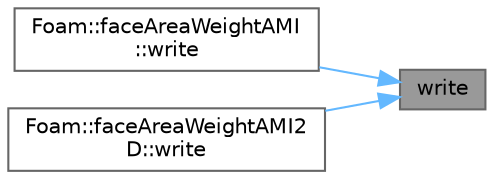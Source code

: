 digraph "write"
{
 // LATEX_PDF_SIZE
  bgcolor="transparent";
  edge [fontname=Helvetica,fontsize=10,labelfontname=Helvetica,labelfontsize=10];
  node [fontname=Helvetica,fontsize=10,shape=box,height=0.2,width=0.4];
  rankdir="RL";
  Node1 [id="Node000001",label="write",height=0.2,width=0.4,color="gray40", fillcolor="grey60", style="filled", fontcolor="black",tooltip=" "];
  Node1 -> Node2 [id="edge1_Node000001_Node000002",dir="back",color="steelblue1",style="solid",tooltip=" "];
  Node2 [id="Node000002",label="Foam::faceAreaWeightAMI\l::write",height=0.2,width=0.4,color="grey40", fillcolor="white", style="filled",URL="$classFoam_1_1faceAreaWeightAMI.html#a78cec3e4ecac4a89a3ad8d38f2ad21f5",tooltip=" "];
  Node1 -> Node3 [id="edge2_Node000001_Node000003",dir="back",color="steelblue1",style="solid",tooltip=" "];
  Node3 [id="Node000003",label="Foam::faceAreaWeightAMI2\lD::write",height=0.2,width=0.4,color="grey40", fillcolor="white", style="filled",URL="$classFoam_1_1faceAreaWeightAMI2D.html#a78cec3e4ecac4a89a3ad8d38f2ad21f5",tooltip=" "];
}
